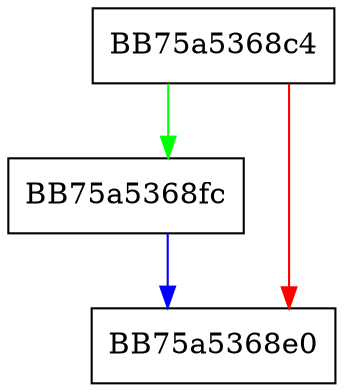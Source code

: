 digraph GetPersistentPID {
  node [shape="box"];
  graph [splines=ortho];
  BB75a5368c4 -> BB75a5368fc [color="green"];
  BB75a5368c4 -> BB75a5368e0 [color="red"];
  BB75a5368fc -> BB75a5368e0 [color="blue"];
}